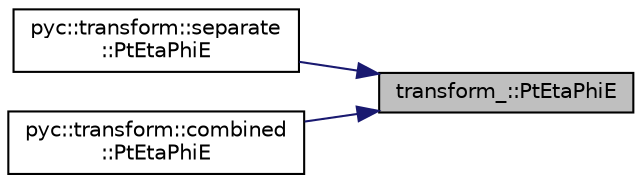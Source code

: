 digraph "transform_::PtEtaPhiE"
{
 // INTERACTIVE_SVG=YES
 // LATEX_PDF_SIZE
  edge [fontname="Helvetica",fontsize="10",labelfontname="Helvetica",labelfontsize="10"];
  node [fontname="Helvetica",fontsize="10",shape=record];
  rankdir="RL";
  Node1 [label="transform_::PtEtaPhiE",height=0.2,width=0.4,color="black", fillcolor="grey75", style="filled", fontcolor="black",tooltip="Computes the transverse momentum (Pt), pseudorapidity (Eta), azimuthal angle (Phi),..."];
  Node1 -> Node2 [dir="back",color="midnightblue",fontsize="10",style="solid",fontname="Helvetica"];
  Node2 [label="pyc::transform::separate\l::PtEtaPhiE",height=0.2,width=0.4,color="black", fillcolor="white", style="filled",URL="$namespacepyc_1_1transform_1_1separate.html#aa89702a61f7eecf64504a32f99b2f9af",tooltip=" "];
  Node1 -> Node3 [dir="back",color="midnightblue",fontsize="10",style="solid",fontname="Helvetica"];
  Node3 [label="pyc::transform::combined\l::PtEtaPhiE",height=0.2,width=0.4,color="black", fillcolor="white", style="filled",URL="$namespacepyc_1_1transform_1_1combined.html#a540024e0d49fe477d984815f6844ea5a",tooltip=" "];
}
